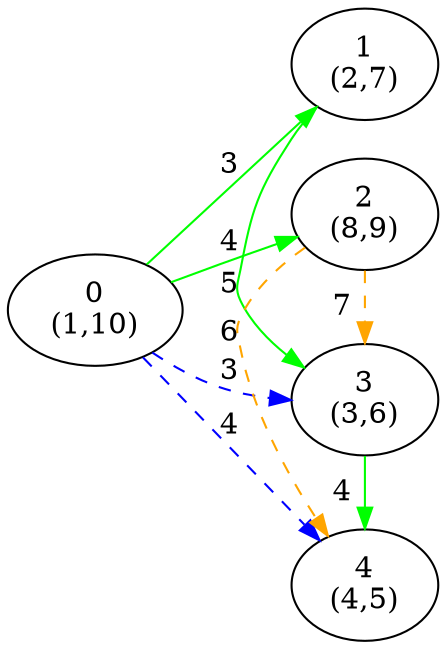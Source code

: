 digraph G {
ranksep = "equally";
rankdir = LR;
{rank = same; "0
(1,10)"; };
{rank = same; "1
(2,7)"; "2
(8,9)"; "3
(3,6)"; "4
(4,5)"; };
{rank = same; };
"0
(1,10)"->"1
(2,7)"[label="3" color = "green"];
"0
(1,10)"->"2
(8,9)"[label="4" color = "green"];
"0
(1,10)"->"3
(3,6)"[label="3" color = "blue" style = "dashed"];
"0
(1,10)"->"4
(4,5)"[label="4" color = "blue" style = "dashed"];
"1
(2,7)"->"3
(3,6)"[label="5" color = "green"];
"2
(8,9)"->"3
(3,6)"[label="7" color = "orange" style = "dashed"];
"2
(8,9)"->"4
(4,5)"[label="6" color = "orange" style = "dashed"];
"3
(3,6)"->"4
(4,5)"[label="4" color = "green"];
"4
(4,5)"
}
